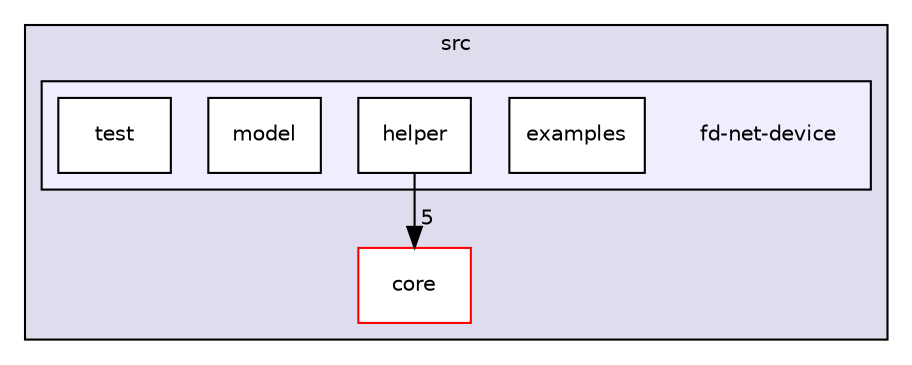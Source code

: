 digraph "src/fd-net-device" {
  compound=true
  node [ fontsize="10", fontname="Helvetica"];
  edge [ labelfontsize="10", labelfontname="Helvetica"];
  subgraph clusterdir_68267d1309a1af8e8297ef4c3efbcdba {
    graph [ bgcolor="#ddddee", pencolor="black", label="src" fontname="Helvetica", fontsize="10", URL="dir_68267d1309a1af8e8297ef4c3efbcdba.html"]
  dir_aebb8dcc11953d78e620bbef0b9e2183 [shape=box label="core" fillcolor="white" style="filled" color="red" URL="dir_aebb8dcc11953d78e620bbef0b9e2183.html"];
  subgraph clusterdir_8e20918216aa1ebab2eefc319f150458 {
    graph [ bgcolor="#eeeeff", pencolor="black", label="" URL="dir_8e20918216aa1ebab2eefc319f150458.html"];
    dir_8e20918216aa1ebab2eefc319f150458 [shape=plaintext label="fd-net-device"];
  dir_fe8ad27f4cbe761b782433929a7d8a03 [shape=box label="examples" fillcolor="white" style="filled" URL="dir_fe8ad27f4cbe761b782433929a7d8a03.html"];
  dir_aa7d9dc1cac975cada67b02d8e333b9a [shape=box label="helper" fillcolor="white" style="filled" URL="dir_aa7d9dc1cac975cada67b02d8e333b9a.html"];
  dir_4da77d2622fb778480a351eb77359bad [shape=box label="model" fillcolor="white" style="filled" URL="dir_4da77d2622fb778480a351eb77359bad.html"];
  dir_01fa581566956835b306e576e48d26bc [shape=box label="test" fillcolor="white" style="filled" URL="dir_01fa581566956835b306e576e48d26bc.html"];
  }
  }
  dir_aa7d9dc1cac975cada67b02d8e333b9a->dir_aebb8dcc11953d78e620bbef0b9e2183 [headlabel="5", labeldistance=1.5 headhref="dir_000150_000028.html"];
}
